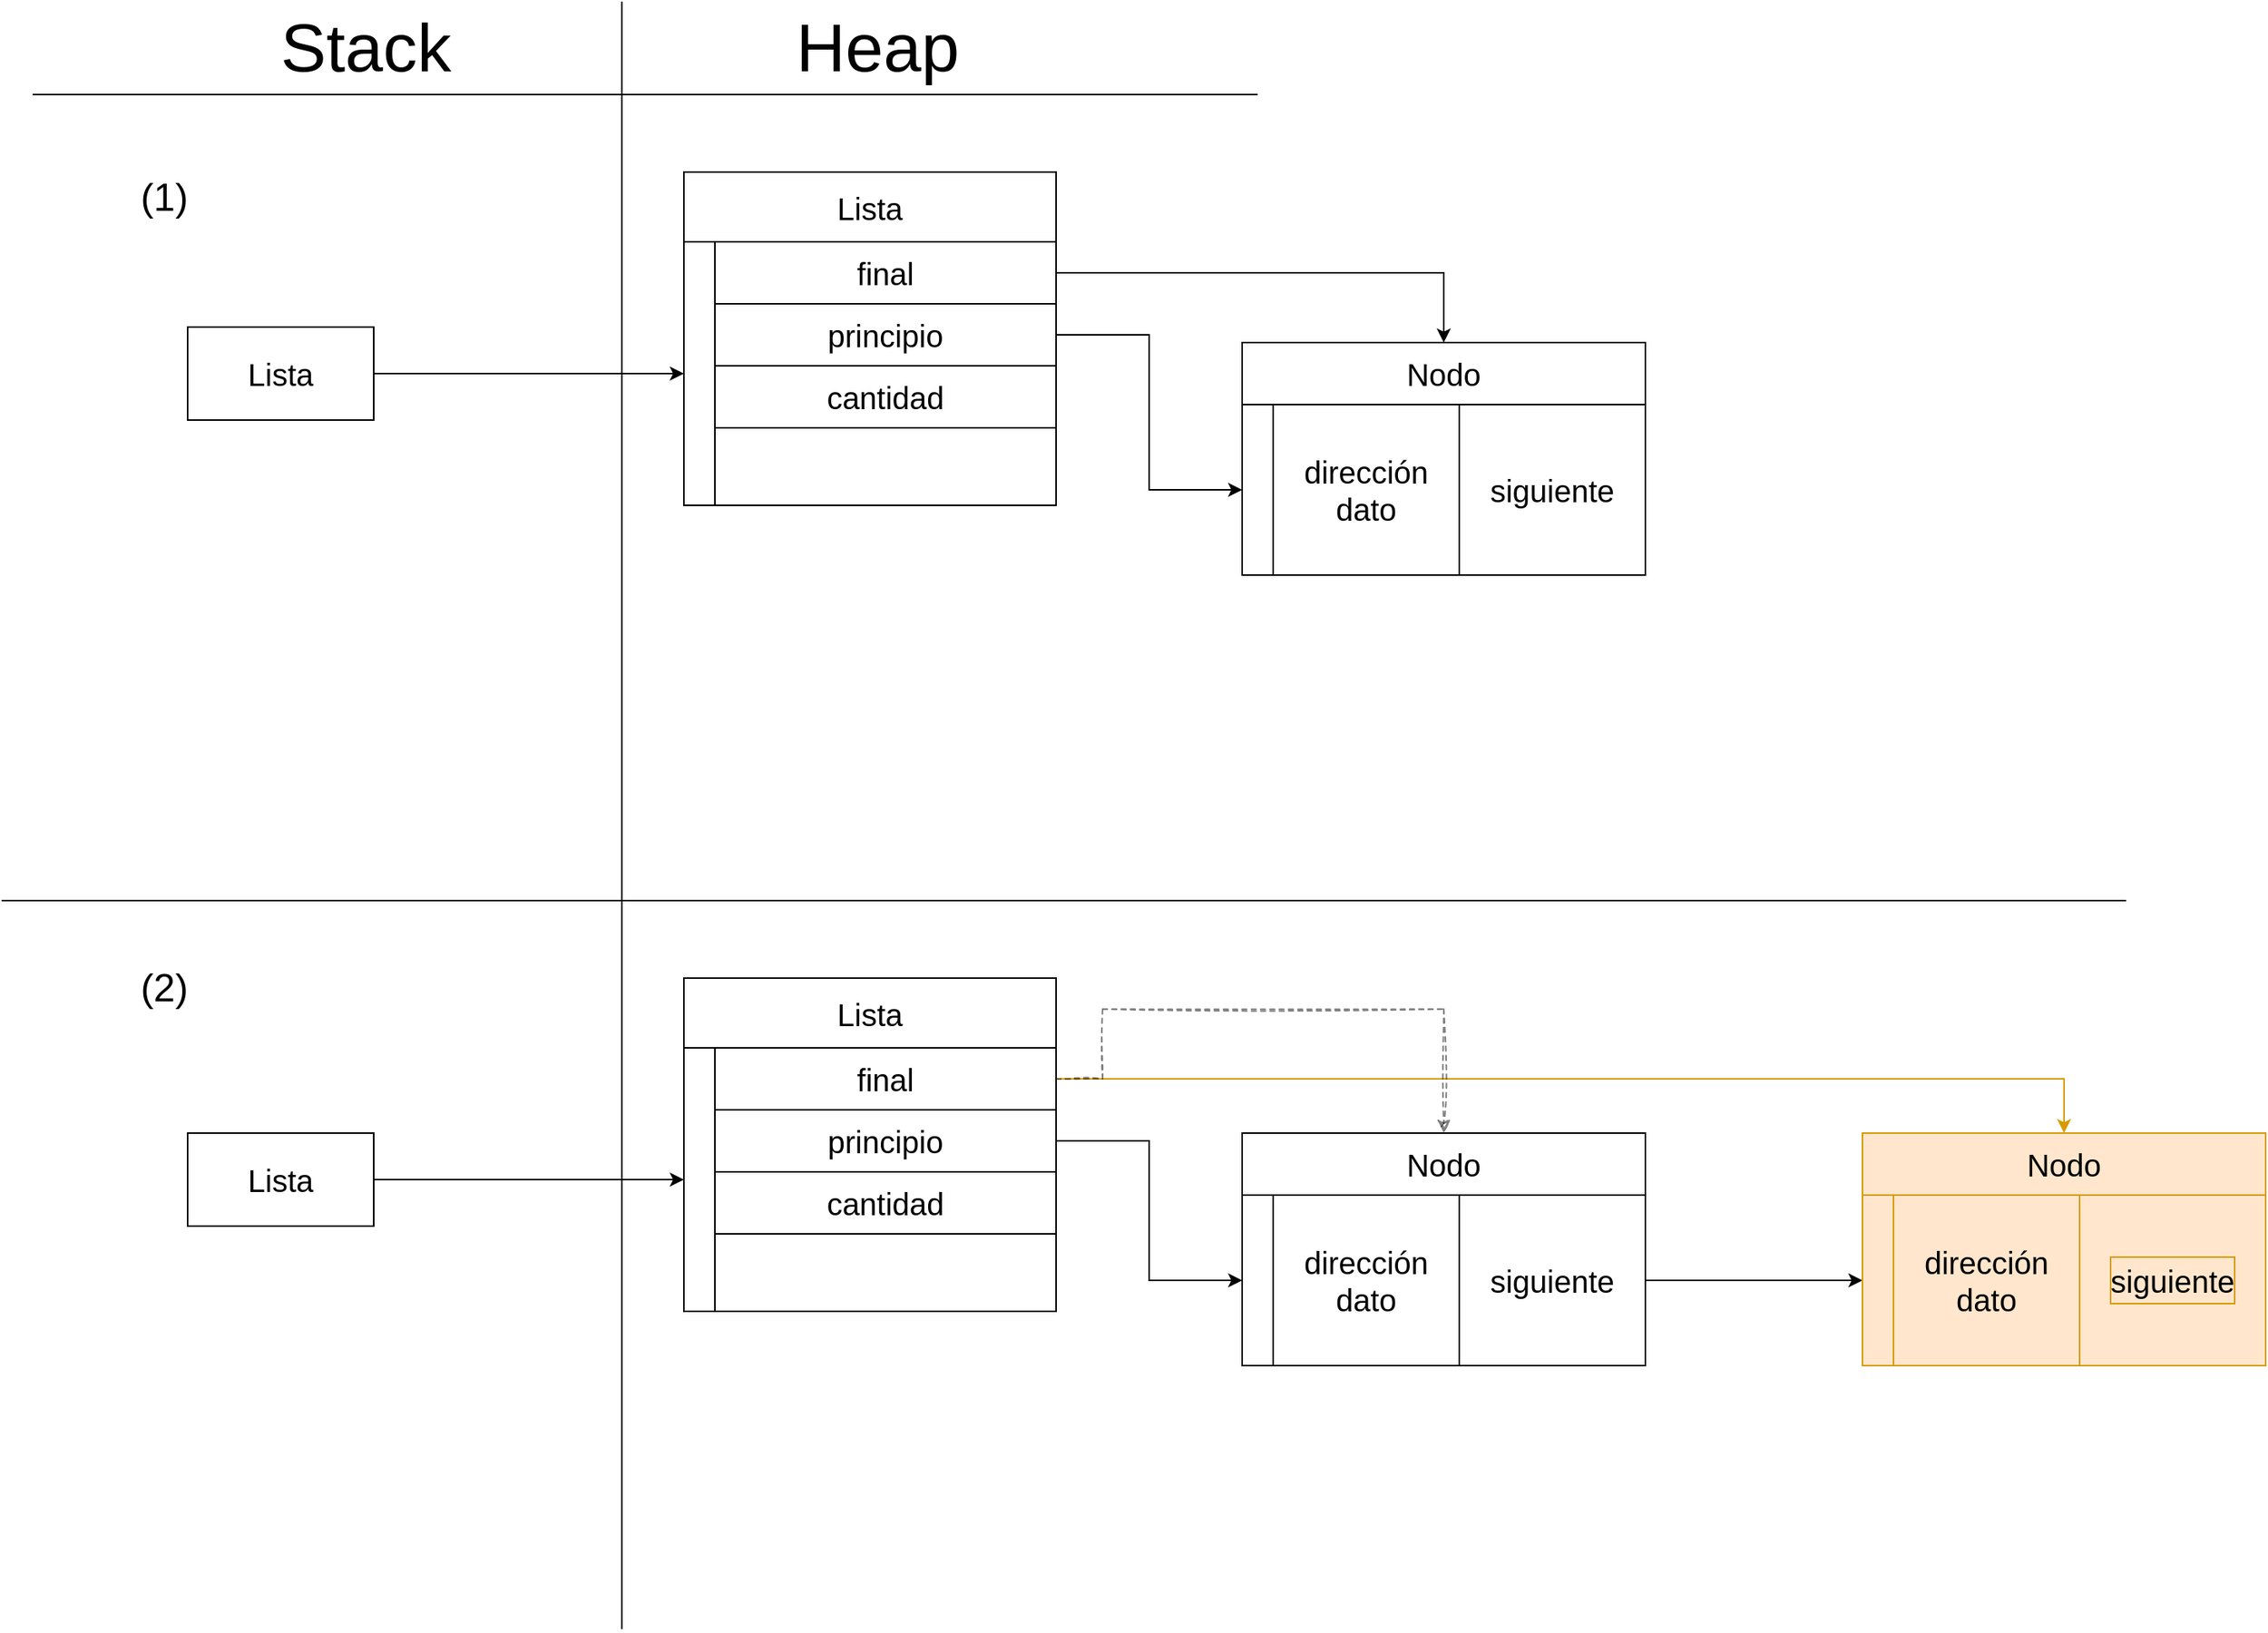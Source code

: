 <mxfile version="24.7.16">
  <diagram name="Page-1" id="jto-qtzXlHKbKDOFZij-">
    <mxGraphModel dx="2049" dy="1126" grid="1" gridSize="10" guides="1" tooltips="1" connect="1" arrows="1" fold="1" page="1" pageScale="1" pageWidth="850" pageHeight="1100" math="0" shadow="0">
      <root>
        <mxCell id="0" />
        <mxCell id="1" parent="0" />
        <mxCell id="kgj0ZtWSBMvPHDnNzbXX-1" value="" style="rounded=0;whiteSpace=wrap;html=1;" parent="1" vertex="1">
          <mxGeometry x="820" y="280" width="240" height="110" as="geometry" />
        </mxCell>
        <mxCell id="kgj0ZtWSBMvPHDnNzbXX-2" value="" style="endArrow=none;html=1;rounded=0;" parent="1" edge="1">
          <mxGeometry width="50" height="50" relative="1" as="geometry">
            <mxPoint x="400" y="1070" as="sourcePoint" />
            <mxPoint x="400" y="20" as="targetPoint" />
          </mxGeometry>
        </mxCell>
        <mxCell id="kgj0ZtWSBMvPHDnNzbXX-3" value="" style="endArrow=none;html=1;rounded=0;" parent="1" edge="1">
          <mxGeometry width="50" height="50" relative="1" as="geometry">
            <mxPoint x="20" y="80" as="sourcePoint" />
            <mxPoint x="810" y="80" as="targetPoint" />
          </mxGeometry>
        </mxCell>
        <mxCell id="kgj0ZtWSBMvPHDnNzbXX-5" value="&lt;font style=&quot;font-size: 44px;&quot;&gt;Stack&lt;/font&gt;" style="text;html=1;align=center;verticalAlign=middle;whiteSpace=wrap;rounded=0;" parent="1" vertex="1">
          <mxGeometry x="70" y="20" width="330" height="60" as="geometry" />
        </mxCell>
        <mxCell id="kgj0ZtWSBMvPHDnNzbXX-6" value="&lt;span style=&quot;font-size: 44px;&quot;&gt;Heap&lt;/span&gt;" style="text;html=1;align=center;verticalAlign=middle;whiteSpace=wrap;rounded=0;" parent="1" vertex="1">
          <mxGeometry x="400" y="20" width="330" height="60" as="geometry" />
        </mxCell>
        <mxCell id="kgj0ZtWSBMvPHDnNzbXX-7" value="" style="endArrow=none;html=1;rounded=0;entryX=0.5;entryY=0;entryDx=0;entryDy=0;exitX=0.5;exitY=1;exitDx=0;exitDy=0;" parent="1" source="kgj0ZtWSBMvPHDnNzbXX-1" target="kgj0ZtWSBMvPHDnNzbXX-1" edge="1">
          <mxGeometry width="50" height="50" relative="1" as="geometry">
            <mxPoint x="920" y="360" as="sourcePoint" />
            <mxPoint x="970" y="310" as="targetPoint" />
          </mxGeometry>
        </mxCell>
        <mxCell id="kgj0ZtWSBMvPHDnNzbXX-9" value="&lt;font style=&quot;font-size: 20px;&quot;&gt;siguiente&lt;/font&gt;" style="text;html=1;align=center;verticalAlign=middle;whiteSpace=wrap;rounded=0;" parent="1" vertex="1">
          <mxGeometry x="960" y="320" width="80" height="30" as="geometry" />
        </mxCell>
        <mxCell id="kgj0ZtWSBMvPHDnNzbXX-32" value="" style="rounded=0;whiteSpace=wrap;html=1;" parent="1" vertex="1">
          <mxGeometry x="460" y="175" width="220" height="170" as="geometry" />
        </mxCell>
        <mxCell id="kgj0ZtWSBMvPHDnNzbXX-34" value="&lt;span style=&quot;font-size: 20px;&quot;&gt;cantidad&lt;/span&gt;" style="text;html=1;align=center;verticalAlign=middle;whiteSpace=wrap;rounded=0;strokeColor=default;" parent="1" vertex="1">
          <mxGeometry x="460" y="255" width="220" height="40" as="geometry" />
        </mxCell>
        <mxCell id="kgj0ZtWSBMvPHDnNzbXX-109" style="edgeStyle=orthogonalEdgeStyle;rounded=0;orthogonalLoop=1;jettySize=auto;html=1;entryX=0;entryY=0.5;entryDx=0;entryDy=0;" parent="1" source="kgj0ZtWSBMvPHDnNzbXX-36" target="kgj0ZtWSBMvPHDnNzbXX-84" edge="1">
          <mxGeometry relative="1" as="geometry" />
        </mxCell>
        <mxCell id="kgj0ZtWSBMvPHDnNzbXX-36" value="&lt;span style=&quot;font-size: 20px;&quot;&gt;principio&lt;/span&gt;" style="text;html=1;align=center;verticalAlign=middle;whiteSpace=wrap;rounded=0;strokeColor=default;" parent="1" vertex="1">
          <mxGeometry x="460" y="215" width="220" height="40" as="geometry" />
        </mxCell>
        <mxCell id="kgj0ZtWSBMvPHDnNzbXX-39" style="edgeStyle=orthogonalEdgeStyle;rounded=0;orthogonalLoop=1;jettySize=auto;html=1;" parent="1" source="kgj0ZtWSBMvPHDnNzbXX-38" target="kgj0ZtWSBMvPHDnNzbXX-40" edge="1">
          <mxGeometry relative="1" as="geometry">
            <mxPoint x="420" y="210" as="targetPoint" />
          </mxGeometry>
        </mxCell>
        <mxCell id="kgj0ZtWSBMvPHDnNzbXX-38" value="&lt;span style=&quot;font-size: 20px;&quot;&gt;Lista&lt;/span&gt;" style="rounded=0;whiteSpace=wrap;html=1;" parent="1" vertex="1">
          <mxGeometry x="120" y="230" width="120" height="60" as="geometry" />
        </mxCell>
        <mxCell id="kgj0ZtWSBMvPHDnNzbXX-40" value="" style="rounded=0;whiteSpace=wrap;html=1;" parent="1" vertex="1">
          <mxGeometry x="440" y="175" width="20" height="170" as="geometry" />
        </mxCell>
        <mxCell id="kgj0ZtWSBMvPHDnNzbXX-84" value="" style="rounded=0;whiteSpace=wrap;html=1;" parent="1" vertex="1">
          <mxGeometry x="800" y="280" width="20" height="110" as="geometry" />
        </mxCell>
        <mxCell id="kgj0ZtWSBMvPHDnNzbXX-110" value="&lt;span style=&quot;font-size: 20px;&quot;&gt;Lista&lt;/span&gt;" style="rounded=0;whiteSpace=wrap;html=1;" parent="1" vertex="1">
          <mxGeometry x="440" y="130" width="240" height="45" as="geometry" />
        </mxCell>
        <mxCell id="kgj0ZtWSBMvPHDnNzbXX-111" value="&lt;span style=&quot;font-size: 20px;&quot;&gt;Nodo&lt;/span&gt;" style="rounded=0;whiteSpace=wrap;html=1;" parent="1" vertex="1">
          <mxGeometry x="800" y="240" width="260" height="40" as="geometry" />
        </mxCell>
        <mxCell id="yrJoEXE7CaM3pGtu8LgF-1" value="&lt;span style=&quot;font-size: 20px;&quot;&gt;dirección&lt;/span&gt;&lt;div&gt;&lt;span style=&quot;font-size: 20px;&quot;&gt;dato&lt;/span&gt;&lt;/div&gt;" style="rounded=0;whiteSpace=wrap;html=1;" parent="1" vertex="1">
          <mxGeometry x="820" y="280" width="120" height="110" as="geometry" />
        </mxCell>
        <mxCell id="EroMJwhKFGmw-tT6Kfco-19" style="edgeStyle=orthogonalEdgeStyle;rounded=0;orthogonalLoop=1;jettySize=auto;html=1;" parent="1" source="yrJoEXE7CaM3pGtu8LgF-2" target="kgj0ZtWSBMvPHDnNzbXX-111" edge="1">
          <mxGeometry relative="1" as="geometry" />
        </mxCell>
        <mxCell id="yrJoEXE7CaM3pGtu8LgF-2" value="&lt;span style=&quot;font-size: 20px;&quot;&gt;final&lt;/span&gt;" style="text;html=1;align=center;verticalAlign=middle;whiteSpace=wrap;rounded=0;strokeColor=default;" parent="1" vertex="1">
          <mxGeometry x="460" y="175" width="220" height="40" as="geometry" />
        </mxCell>
        <mxCell id="yrJoEXE7CaM3pGtu8LgF-7" style="edgeStyle=orthogonalEdgeStyle;rounded=0;orthogonalLoop=1;jettySize=auto;html=1;entryX=0;entryY=0.5;entryDx=0;entryDy=0;" parent="1" source="yrJoEXE7CaM3pGtu8LgF-8" edge="1">
          <mxGeometry relative="1" as="geometry">
            <mxPoint x="1200" y="845" as="targetPoint" />
          </mxGeometry>
        </mxCell>
        <mxCell id="yrJoEXE7CaM3pGtu8LgF-8" value="" style="rounded=0;whiteSpace=wrap;html=1;" parent="1" vertex="1">
          <mxGeometry x="820" y="790" width="240" height="110" as="geometry" />
        </mxCell>
        <mxCell id="yrJoEXE7CaM3pGtu8LgF-9" value="" style="endArrow=none;html=1;rounded=0;entryX=0.5;entryY=0;entryDx=0;entryDy=0;exitX=0.5;exitY=1;exitDx=0;exitDy=0;" parent="1" source="yrJoEXE7CaM3pGtu8LgF-8" target="yrJoEXE7CaM3pGtu8LgF-8" edge="1">
          <mxGeometry width="50" height="50" relative="1" as="geometry">
            <mxPoint x="920" y="870" as="sourcePoint" />
            <mxPoint x="970" y="820" as="targetPoint" />
          </mxGeometry>
        </mxCell>
        <mxCell id="yrJoEXE7CaM3pGtu8LgF-10" value="&lt;font style=&quot;font-size: 20px;&quot;&gt;siguiente&lt;/font&gt;" style="text;html=1;align=center;verticalAlign=middle;whiteSpace=wrap;rounded=0;" parent="1" vertex="1">
          <mxGeometry x="960" y="830" width="80" height="30" as="geometry" />
        </mxCell>
        <mxCell id="yrJoEXE7CaM3pGtu8LgF-11" value="" style="rounded=0;whiteSpace=wrap;html=1;" parent="1" vertex="1">
          <mxGeometry x="800" y="790" width="20" height="110" as="geometry" />
        </mxCell>
        <mxCell id="yrJoEXE7CaM3pGtu8LgF-12" value="&lt;span style=&quot;font-size: 20px;&quot;&gt;Nodo&lt;/span&gt;" style="rounded=0;whiteSpace=wrap;html=1;" parent="1" vertex="1">
          <mxGeometry x="800" y="750" width="260" height="40" as="geometry" />
        </mxCell>
        <mxCell id="yrJoEXE7CaM3pGtu8LgF-13" value="&lt;span style=&quot;font-size: 20px;&quot;&gt;dirección&lt;/span&gt;&lt;div&gt;&lt;span style=&quot;font-size: 20px;&quot;&gt;dato&lt;/span&gt;&lt;/div&gt;" style="rounded=0;whiteSpace=wrap;html=1;" parent="1" vertex="1">
          <mxGeometry x="820" y="790" width="120" height="110" as="geometry" />
        </mxCell>
        <mxCell id="yrJoEXE7CaM3pGtu8LgF-15" value="" style="rounded=0;whiteSpace=wrap;html=1;fillColor=#ffe6cc;strokeColor=#d79b00;" parent="1" vertex="1">
          <mxGeometry x="1220" y="790" width="240" height="110" as="geometry" />
        </mxCell>
        <mxCell id="yrJoEXE7CaM3pGtu8LgF-16" value="" style="endArrow=none;html=1;rounded=0;entryX=0.5;entryY=0;entryDx=0;entryDy=0;exitX=0.5;exitY=1;exitDx=0;exitDy=0;fillColor=#ffe6cc;strokeColor=#d79b00;" parent="1" source="yrJoEXE7CaM3pGtu8LgF-15" target="yrJoEXE7CaM3pGtu8LgF-15" edge="1">
          <mxGeometry width="50" height="50" relative="1" as="geometry">
            <mxPoint x="1320" y="870" as="sourcePoint" />
            <mxPoint x="1370" y="820" as="targetPoint" />
          </mxGeometry>
        </mxCell>
        <mxCell id="yrJoEXE7CaM3pGtu8LgF-17" value="&lt;font style=&quot;font-size: 20px;&quot;&gt;siguiente&lt;/font&gt;" style="text;html=1;align=center;verticalAlign=middle;whiteSpace=wrap;rounded=0;fillColor=#ffe6cc;strokeColor=#d79b00;" parent="1" vertex="1">
          <mxGeometry x="1360" y="830" width="80" height="30" as="geometry" />
        </mxCell>
        <mxCell id="yrJoEXE7CaM3pGtu8LgF-18" value="" style="rounded=0;whiteSpace=wrap;html=1;fillColor=#ffe6cc;strokeColor=#d79b00;" parent="1" vertex="1">
          <mxGeometry x="1200" y="790" width="20" height="110" as="geometry" />
        </mxCell>
        <mxCell id="yrJoEXE7CaM3pGtu8LgF-19" value="&lt;span style=&quot;font-size: 20px;&quot;&gt;Nodo&lt;/span&gt;" style="rounded=0;whiteSpace=wrap;html=1;fillColor=#ffe6cc;strokeColor=#d79b00;" parent="1" vertex="1">
          <mxGeometry x="1200" y="750" width="260" height="40" as="geometry" />
        </mxCell>
        <mxCell id="yrJoEXE7CaM3pGtu8LgF-20" value="&lt;span style=&quot;font-size: 20px;&quot;&gt;dirección&lt;/span&gt;&lt;div&gt;&lt;span style=&quot;font-size: 20px;&quot;&gt;dato&lt;/span&gt;&lt;/div&gt;" style="rounded=0;whiteSpace=wrap;html=1;fillColor=#ffe6cc;strokeColor=#d79b00;" parent="1" vertex="1">
          <mxGeometry x="1220" y="790" width="120" height="110" as="geometry" />
        </mxCell>
        <mxCell id="EroMJwhKFGmw-tT6Kfco-20" value="" style="endArrow=none;html=1;rounded=0;" parent="1" edge="1">
          <mxGeometry width="50" height="50" relative="1" as="geometry">
            <mxPoint y="600" as="sourcePoint" />
            <mxPoint x="1370" y="600" as="targetPoint" />
          </mxGeometry>
        </mxCell>
        <mxCell id="EroMJwhKFGmw-tT6Kfco-21" value="" style="rounded=0;whiteSpace=wrap;html=1;" parent="1" vertex="1">
          <mxGeometry x="460" y="695" width="220" height="170" as="geometry" />
        </mxCell>
        <mxCell id="EroMJwhKFGmw-tT6Kfco-22" value="&lt;span style=&quot;font-size: 20px;&quot;&gt;cantidad&lt;/span&gt;" style="text;html=1;align=center;verticalAlign=middle;whiteSpace=wrap;rounded=0;strokeColor=default;" parent="1" vertex="1">
          <mxGeometry x="460" y="775" width="220" height="40" as="geometry" />
        </mxCell>
        <mxCell id="EroMJwhKFGmw-tT6Kfco-30" style="edgeStyle=orthogonalEdgeStyle;rounded=0;orthogonalLoop=1;jettySize=auto;html=1;entryX=0;entryY=0.5;entryDx=0;entryDy=0;" parent="1" source="EroMJwhKFGmw-tT6Kfco-23" target="yrJoEXE7CaM3pGtu8LgF-11" edge="1">
          <mxGeometry relative="1" as="geometry" />
        </mxCell>
        <mxCell id="EroMJwhKFGmw-tT6Kfco-23" value="&lt;span style=&quot;font-size: 20px;&quot;&gt;principio&lt;/span&gt;" style="text;html=1;align=center;verticalAlign=middle;whiteSpace=wrap;rounded=0;strokeColor=default;" parent="1" vertex="1">
          <mxGeometry x="460" y="735" width="220" height="40" as="geometry" />
        </mxCell>
        <mxCell id="EroMJwhKFGmw-tT6Kfco-24" style="edgeStyle=orthogonalEdgeStyle;rounded=0;orthogonalLoop=1;jettySize=auto;html=1;" parent="1" source="EroMJwhKFGmw-tT6Kfco-25" target="EroMJwhKFGmw-tT6Kfco-26" edge="1">
          <mxGeometry relative="1" as="geometry">
            <mxPoint x="420" y="730" as="targetPoint" />
          </mxGeometry>
        </mxCell>
        <mxCell id="EroMJwhKFGmw-tT6Kfco-25" value="&lt;span style=&quot;font-size: 20px;&quot;&gt;Lista&lt;/span&gt;" style="rounded=0;whiteSpace=wrap;html=1;" parent="1" vertex="1">
          <mxGeometry x="120" y="750" width="120" height="60" as="geometry" />
        </mxCell>
        <mxCell id="EroMJwhKFGmw-tT6Kfco-26" value="" style="rounded=0;whiteSpace=wrap;html=1;" parent="1" vertex="1">
          <mxGeometry x="440" y="695" width="20" height="170" as="geometry" />
        </mxCell>
        <mxCell id="EroMJwhKFGmw-tT6Kfco-27" value="&lt;span style=&quot;font-size: 20px;&quot;&gt;Lista&lt;/span&gt;" style="rounded=0;whiteSpace=wrap;html=1;" parent="1" vertex="1">
          <mxGeometry x="440" y="650" width="240" height="45" as="geometry" />
        </mxCell>
        <mxCell id="EroMJwhKFGmw-tT6Kfco-29" style="edgeStyle=orthogonalEdgeStyle;rounded=0;orthogonalLoop=1;jettySize=auto;html=1;entryX=0.5;entryY=0;entryDx=0;entryDy=0;fillColor=#ffe6cc;strokeColor=#d79b00;" parent="1" source="EroMJwhKFGmw-tT6Kfco-28" target="yrJoEXE7CaM3pGtu8LgF-19" edge="1">
          <mxGeometry relative="1" as="geometry" />
        </mxCell>
        <mxCell id="EroMJwhKFGmw-tT6Kfco-34" style="edgeStyle=orthogonalEdgeStyle;rounded=0;orthogonalLoop=1;jettySize=auto;html=1;sketch=1;curveFitting=1;jiggle=2;dashed=1;shadow=0;flowAnimation=0;opacity=50;" parent="1" source="EroMJwhKFGmw-tT6Kfco-28" target="yrJoEXE7CaM3pGtu8LgF-12" edge="1">
          <mxGeometry relative="1" as="geometry">
            <Array as="points">
              <mxPoint x="710" y="715" />
              <mxPoint x="710" y="670" />
              <mxPoint x="930" y="670" />
            </Array>
          </mxGeometry>
        </mxCell>
        <mxCell id="EroMJwhKFGmw-tT6Kfco-28" value="&lt;span style=&quot;font-size: 20px;&quot;&gt;final&lt;/span&gt;" style="text;html=1;align=center;verticalAlign=middle;whiteSpace=wrap;rounded=0;strokeColor=default;" parent="1" vertex="1">
          <mxGeometry x="460" y="695" width="220" height="40" as="geometry" />
        </mxCell>
        <mxCell id="EroMJwhKFGmw-tT6Kfco-31" value="&lt;span style=&quot;font-size: 25px;&quot;&gt;(1)&lt;/span&gt;" style="text;html=1;align=center;verticalAlign=middle;whiteSpace=wrap;rounded=0;" parent="1" vertex="1">
          <mxGeometry x="40" y="120" width="130" height="50" as="geometry" />
        </mxCell>
        <mxCell id="EroMJwhKFGmw-tT6Kfco-32" value="&lt;span style=&quot;font-size: 25px;&quot;&gt;(2)&lt;/span&gt;" style="text;html=1;align=center;verticalAlign=middle;whiteSpace=wrap;rounded=0;" parent="1" vertex="1">
          <mxGeometry x="40" y="630" width="130" height="50" as="geometry" />
        </mxCell>
      </root>
    </mxGraphModel>
  </diagram>
</mxfile>
